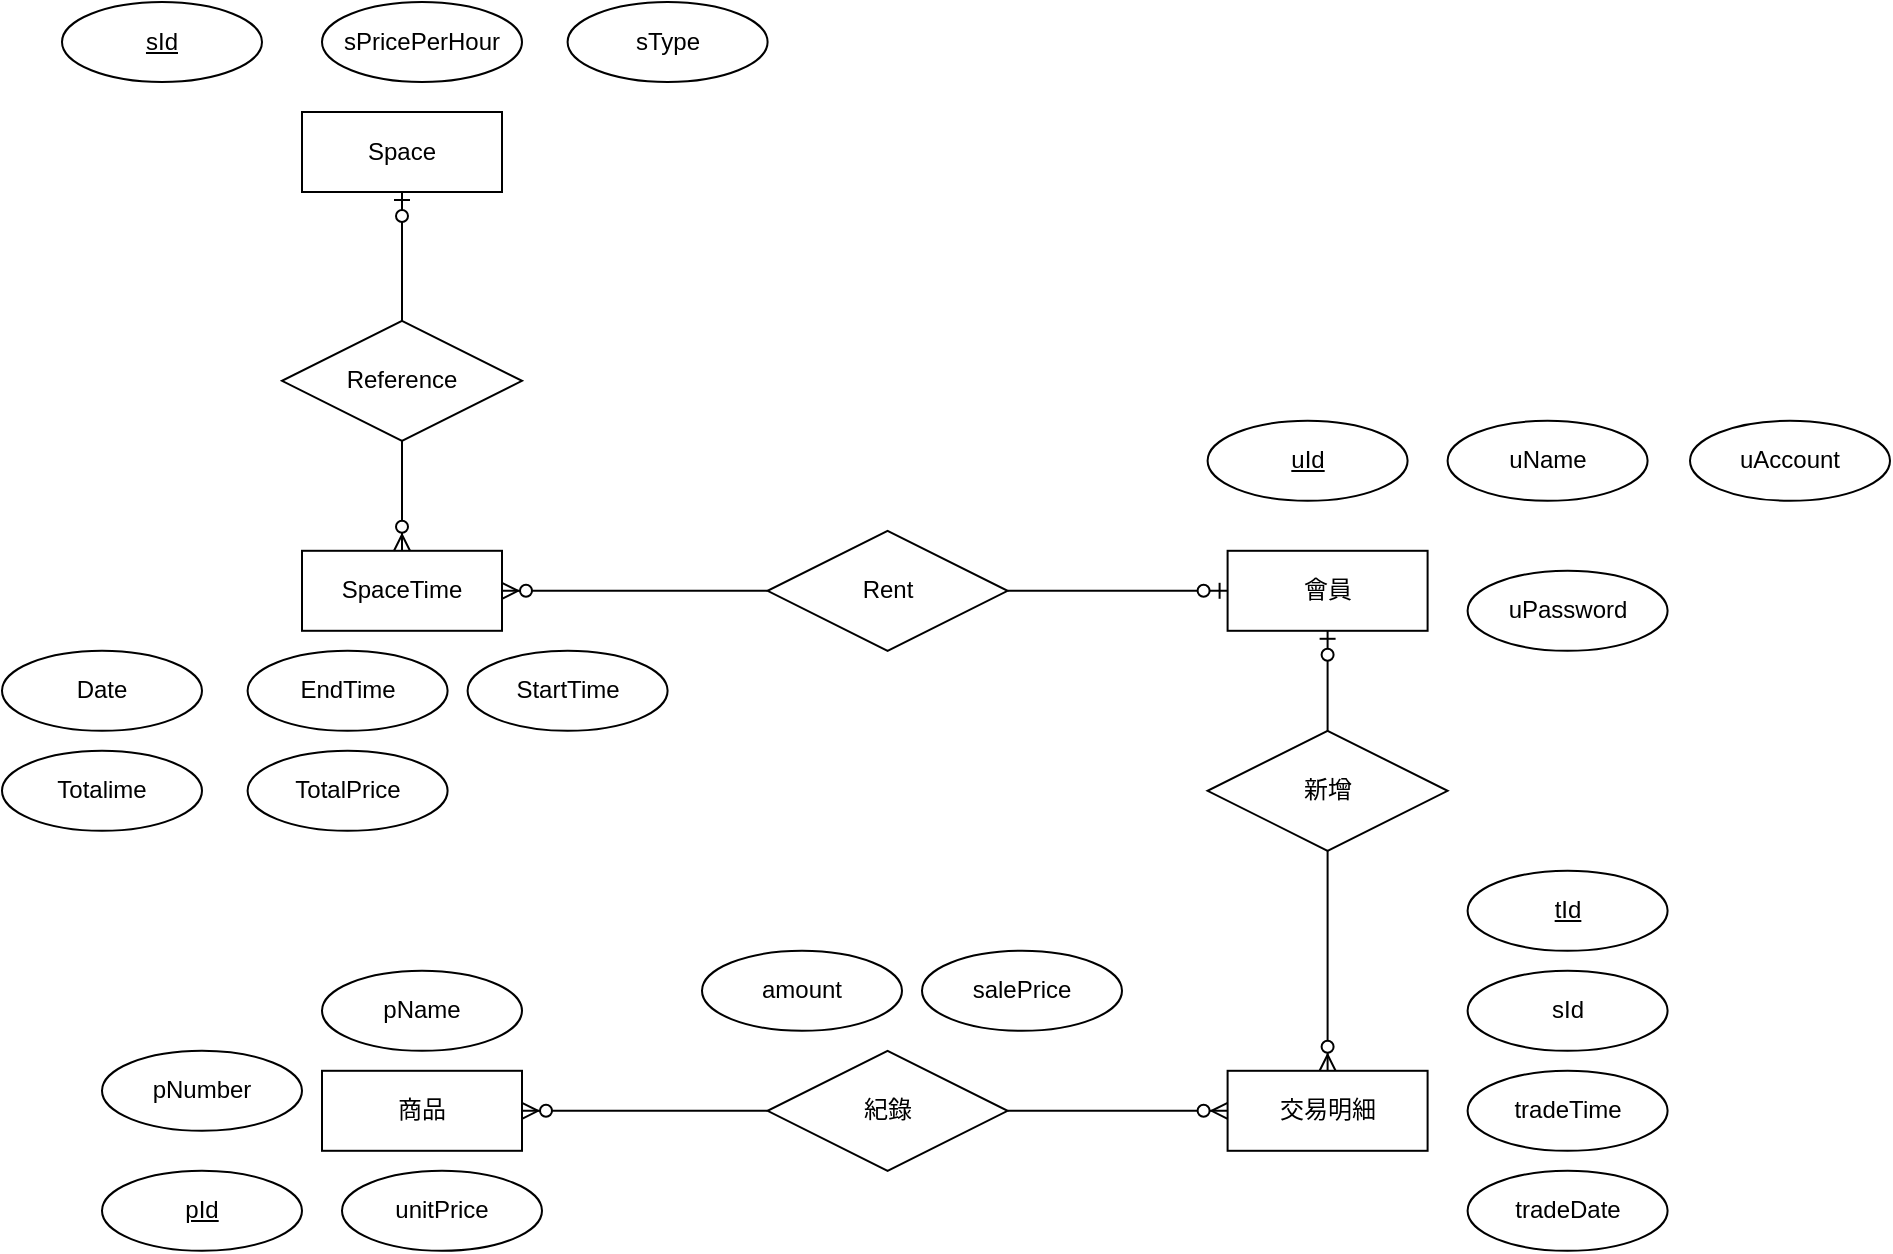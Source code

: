 <mxfile version="14.6.7" type="device" pages="2"><diagram id="7uOVOn8pxdPwHYiMgEIt" name="Page-1"><mxGraphModel dx="2048" dy="645" grid="1" gridSize="10" guides="1" tooltips="1" connect="1" arrows="1" fold="1" page="1" pageScale="1" pageWidth="827" pageHeight="1169" math="0" shadow="0"><root><mxCell id="0"/><mxCell id="1" parent="0"/><mxCell id="dEc3xyqrJsni6U6AlQ8k-4" value="商品" style="whiteSpace=wrap;html=1;align=center;" parent="1" vertex="1"><mxGeometry x="-320.0" y="684.4" width="100" height="40" as="geometry"/></mxCell><mxCell id="dEc3xyqrJsni6U6AlQ8k-5" value="會員" style="whiteSpace=wrap;html=1;align=center;" parent="1" vertex="1"><mxGeometry x="132.8" y="424.4" width="100" height="40" as="geometry"/></mxCell><mxCell id="dEc3xyqrJsni6U6AlQ8k-8" value="" style="edgeStyle=orthogonalEdgeStyle;rounded=0;orthogonalLoop=1;jettySize=auto;html=1;endArrow=ERzeroToOne;endFill=1;" parent="1" source="dEc3xyqrJsni6U6AlQ8k-19" target="dEc3xyqrJsni6U6AlQ8k-5" edge="1"><mxGeometry relative="1" as="geometry"><mxPoint x="182.8" y="514.4" as="sourcePoint"/></mxGeometry></mxCell><mxCell id="dEc3xyqrJsni6U6AlQ8k-9" value="" style="edgeStyle=orthogonalEdgeStyle;rounded=0;orthogonalLoop=1;jettySize=auto;html=1;endArrow=ERzeroToMany;endFill=1;entryX=0.5;entryY=0;entryDx=0;entryDy=0;" parent="1" source="dEc3xyqrJsni6U6AlQ8k-19" target="dEc3xyqrJsni6U6AlQ8k-18" edge="1"><mxGeometry relative="1" as="geometry"><mxPoint x="182.8" y="574.4" as="sourcePoint"/><mxPoint x="182.8" y="624.4" as="targetPoint"/></mxGeometry></mxCell><mxCell id="dEc3xyqrJsni6U6AlQ8k-12" value="" style="edgeStyle=orthogonalEdgeStyle;rounded=0;orthogonalLoop=1;jettySize=auto;html=1;endArrow=ERzeroToMany;endFill=1;entryX=0;entryY=0.5;entryDx=0;entryDy=0;" parent="1" source="dEc3xyqrJsni6U6AlQ8k-14" target="dEc3xyqrJsni6U6AlQ8k-18" edge="1"><mxGeometry relative="1" as="geometry"><mxPoint x="132.8" y="644.4" as="targetPoint"/></mxGeometry></mxCell><mxCell id="dEc3xyqrJsni6U6AlQ8k-13" value="" style="edgeStyle=orthogonalEdgeStyle;rounded=0;orthogonalLoop=1;jettySize=auto;html=1;endArrow=ERzeroToMany;endFill=1;" parent="1" source="dEc3xyqrJsni6U6AlQ8k-14" target="dEc3xyqrJsni6U6AlQ8k-4" edge="1"><mxGeometry relative="1" as="geometry"/></mxCell><mxCell id="dEc3xyqrJsni6U6AlQ8k-14" value="紀錄" style="shape=rhombus;perimeter=rhombusPerimeter;whiteSpace=wrap;html=1;align=center;" parent="1" vertex="1"><mxGeometry x="-97.2" y="674.4" width="120" height="60" as="geometry"/></mxCell><mxCell id="dEc3xyqrJsni6U6AlQ8k-15" value="pId" style="ellipse;whiteSpace=wrap;html=1;align=center;fontStyle=4;" parent="1" vertex="1"><mxGeometry x="-430.0" y="734.4" width="100" height="40" as="geometry"/></mxCell><mxCell id="dEc3xyqrJsni6U6AlQ8k-16" value="pName&lt;span style=&quot;color: rgba(0 , 0 , 0 , 0) ; font-family: monospace ; font-size: 0px&quot;&gt;%3CmxGraphModel%3E%3Croot%3E%3CmxCell%20id%3D%220%22%2F%3E%3CmxCell%20id%3D%221%22%20parent%3D%220%22%2F%3E%3CmxCell%20id%3D%222%22%20value%3D%22pId%22%20style%3D%22ellipse%3BwhiteSpace%3Dwrap%3Bhtml%3D1%3Balign%3Dcenter%3BfontStyle%3D4%3B%22%20vertex%3D%221%22%20parent%3D%221%22%3E%3CmxGeometry%20x%3D%2260%22%20y%3D%22220%22%20width%3D%22100%22%20height%3D%2240%22%20as%3D%22geometry%22%2F%3E%3C%2FmxCell%3E%3C%2Froot%3E%3C%2FmxGraphModel%3E&lt;/span&gt;" style="ellipse;whiteSpace=wrap;html=1;align=center;" parent="1" vertex="1"><mxGeometry x="-320.0" y="634.4" width="100" height="40" as="geometry"/></mxCell><mxCell id="dEc3xyqrJsni6U6AlQ8k-17" value="pNumber" style="ellipse;whiteSpace=wrap;html=1;align=center;" parent="1" vertex="1"><mxGeometry x="-430.0" y="674.4" width="100" height="40" as="geometry"/></mxCell><mxCell id="dEc3xyqrJsni6U6AlQ8k-18" value="交易明細" style="whiteSpace=wrap;html=1;align=center;" parent="1" vertex="1"><mxGeometry x="132.8" y="684.4" width="100" height="40" as="geometry"/></mxCell><mxCell id="dEc3xyqrJsni6U6AlQ8k-19" value="新增" style="shape=rhombus;perimeter=rhombusPerimeter;whiteSpace=wrap;html=1;align=center;" parent="1" vertex="1"><mxGeometry x="122.8" y="514.4" width="120" height="60" as="geometry"/></mxCell><mxCell id="dEc3xyqrJsni6U6AlQ8k-20" value="tId" style="ellipse;whiteSpace=wrap;html=1;align=center;fontStyle=4;" parent="1" vertex="1"><mxGeometry x="252.8" y="584.4" width="100" height="40" as="geometry"/></mxCell><mxCell id="dEc3xyqrJsni6U6AlQ8k-21" value="sId" style="ellipse;whiteSpace=wrap;html=1;align=center;" parent="1" vertex="1"><mxGeometry x="252.8" y="634.4" width="100" height="40" as="geometry"/></mxCell><mxCell id="dEc3xyqrJsni6U6AlQ8k-22" value="uId" style="ellipse;whiteSpace=wrap;html=1;align=center;fontStyle=4;" parent="1" vertex="1"><mxGeometry x="122.8" y="359.4" width="100" height="40" as="geometry"/></mxCell><mxCell id="dEc3xyqrJsni6U6AlQ8k-23" value="uName" style="ellipse;whiteSpace=wrap;html=1;align=center;" parent="1" vertex="1"><mxGeometry x="242.8" y="359.4" width="100" height="40" as="geometry"/></mxCell><mxCell id="dEc3xyqrJsni6U6AlQ8k-24" value="unitPrice" style="ellipse;whiteSpace=wrap;html=1;align=center;" parent="1" vertex="1"><mxGeometry x="-310.0" y="734.4" width="100" height="40" as="geometry"/></mxCell><mxCell id="dEc3xyqrJsni6U6AlQ8k-25" value="salePrice" style="ellipse;whiteSpace=wrap;html=1;align=center;" parent="1" vertex="1"><mxGeometry x="-20.0" y="624.4" width="100" height="40" as="geometry"/></mxCell><mxCell id="dEc3xyqrJsni6U6AlQ8k-26" value="amount" style="ellipse;whiteSpace=wrap;html=1;align=center;" parent="1" vertex="1"><mxGeometry x="-130.0" y="624.4" width="100" height="40" as="geometry"/></mxCell><mxCell id="dEc3xyqrJsni6U6AlQ8k-27" value="SpaceTime" style="whiteSpace=wrap;html=1;align=center;" parent="1" vertex="1"><mxGeometry x="-330.0" y="424.4" width="100" height="40" as="geometry"/></mxCell><mxCell id="dEc3xyqrJsni6U6AlQ8k-28" value="" style="edgeStyle=orthogonalEdgeStyle;rounded=0;orthogonalLoop=1;jettySize=auto;html=1;endArrow=ERzeroToOne;endFill=1;" parent="1" source="dEc3xyqrJsni6U6AlQ8k-30" target="dEc3xyqrJsni6U6AlQ8k-5" edge="1"><mxGeometry relative="1" as="geometry"/></mxCell><mxCell id="dEc3xyqrJsni6U6AlQ8k-29" value="" style="edgeStyle=orthogonalEdgeStyle;rounded=0;orthogonalLoop=1;jettySize=auto;html=1;endArrow=ERzeroToMany;endFill=1;" parent="1" source="dEc3xyqrJsni6U6AlQ8k-30" target="dEc3xyqrJsni6U6AlQ8k-27" edge="1"><mxGeometry relative="1" as="geometry"/></mxCell><mxCell id="dEc3xyqrJsni6U6AlQ8k-30" value="Rent" style="shape=rhombus;perimeter=rhombusPerimeter;whiteSpace=wrap;html=1;align=center;" parent="1" vertex="1"><mxGeometry x="-97.2" y="414.4" width="120" height="60" as="geometry"/></mxCell><mxCell id="dEc3xyqrJsni6U6AlQ8k-36" value="sId" style="ellipse;whiteSpace=wrap;html=1;align=center;fontStyle=4;" parent="1" vertex="1"><mxGeometry x="-450.0" y="150.0" width="100" height="40" as="geometry"/></mxCell><mxCell id="I3R2TyrMvCsEuLBWC6eF-8" value="EndTime" style="ellipse;whiteSpace=wrap;html=1;align=center;" parent="1" vertex="1"><mxGeometry x="-357.2" y="474.4" width="100" height="40" as="geometry"/></mxCell><mxCell id="I3R2TyrMvCsEuLBWC6eF-9" value="StartTime" style="ellipse;whiteSpace=wrap;html=1;align=center;" parent="1" vertex="1"><mxGeometry x="-247.2" y="474.4" width="100" height="40" as="geometry"/></mxCell><mxCell id="I3R2TyrMvCsEuLBWC6eF-10" value="TotalPrice" style="ellipse;whiteSpace=wrap;html=1;align=center;" parent="1" vertex="1"><mxGeometry x="-357.2" y="524.4" width="100" height="40" as="geometry"/></mxCell><mxCell id="Ksoj2WrB5v9vIey5neBO-1" value="Space" style="whiteSpace=wrap;html=1;align=center;" parent="1" vertex="1"><mxGeometry x="-330" y="205" width="100" height="40" as="geometry"/></mxCell><mxCell id="Ksoj2WrB5v9vIey5neBO-4" value="" style="edgeStyle=orthogonalEdgeStyle;rounded=0;orthogonalLoop=1;jettySize=auto;html=1;endArrow=ERzeroToMany;endFill=1;" parent="1" source="Ksoj2WrB5v9vIey5neBO-3" target="dEc3xyqrJsni6U6AlQ8k-27" edge="1"><mxGeometry relative="1" as="geometry"/></mxCell><mxCell id="Ksoj2WrB5v9vIey5neBO-5" value="" style="edgeStyle=orthogonalEdgeStyle;rounded=0;orthogonalLoop=1;jettySize=auto;html=1;endArrow=ERzeroToOne;endFill=1;" parent="1" source="Ksoj2WrB5v9vIey5neBO-3" target="Ksoj2WrB5v9vIey5neBO-1" edge="1"><mxGeometry relative="1" as="geometry"/></mxCell><mxCell id="Ksoj2WrB5v9vIey5neBO-3" value="Reference" style="shape=rhombus;perimeter=rhombusPerimeter;whiteSpace=wrap;html=1;align=center;" parent="1" vertex="1"><mxGeometry x="-340" y="309.4" width="120" height="60" as="geometry"/></mxCell><mxCell id="Ksoj2WrB5v9vIey5neBO-9" value="sPricePerHour" style="ellipse;whiteSpace=wrap;html=1;align=center;" parent="1" vertex="1"><mxGeometry x="-320.0" y="150.0" width="100" height="40" as="geometry"/></mxCell><mxCell id="Ksoj2WrB5v9vIey5neBO-10" value="sType" style="ellipse;whiteSpace=wrap;html=1;align=center;" parent="1" vertex="1"><mxGeometry x="-197.2" y="150.0" width="100" height="40" as="geometry"/></mxCell><mxCell id="Ksoj2WrB5v9vIey5neBO-11" style="edgeStyle=orthogonalEdgeStyle;rounded=0;orthogonalLoop=1;jettySize=auto;html=1;exitX=0.5;exitY=1;exitDx=0;exitDy=0;endArrow=ERoneToMany;endFill=0;" parent="1" source="Ksoj2WrB5v9vIey5neBO-10" target="Ksoj2WrB5v9vIey5neBO-10" edge="1"><mxGeometry relative="1" as="geometry"/></mxCell><mxCell id="63ikCfxkVLBz5iPcAXIH-1" value="tradeTime&lt;span style=&quot;color: rgba(0 , 0 , 0 , 0) ; font-family: monospace ; font-size: 0px&quot;&gt;%3CmxGraphModel%3E%3Croot%3E%3CmxCell%20id%3D%220%22%2F%3E%3CmxCell%20id%3D%221%22%20parent%3D%220%22%2F%3E%3CmxCell%20id%3D%222%22%20value%3D%22oNumber%22%20style%3D%22ellipse%3BwhiteSpace%3Dwrap%3Bhtml%3D1%3Balign%3Dcenter%3B%22%20vertex%3D%221%22%20parent%3D%221%22%3E%3CmxGeometry%20x%3D%22252.8%22%20y%3D%22644.4%22%20width%3D%22100%22%20height%3D%2240%22%20as%3D%22geometry%22%2F%3E%3C%2FmxCell%3E%3C%2Froot%3E%3C%2FmxGraphModel%3E&lt;/span&gt;" style="ellipse;whiteSpace=wrap;html=1;align=center;" parent="1" vertex="1"><mxGeometry x="252.8" y="684.4" width="100" height="40" as="geometry"/></mxCell><mxCell id="63ikCfxkVLBz5iPcAXIH-2" value="tradeDate" style="ellipse;whiteSpace=wrap;html=1;align=center;" parent="1" vertex="1"><mxGeometry x="252.8" y="734.4" width="100" height="40" as="geometry"/></mxCell><mxCell id="SB9uiWI9mcBx2eE5aRDN-2" value="Totalime" style="ellipse;whiteSpace=wrap;html=1;align=center;" parent="1" vertex="1"><mxGeometry x="-480.0" y="524.4" width="100" height="40" as="geometry"/></mxCell><mxCell id="SB9uiWI9mcBx2eE5aRDN-3" value="Date" style="ellipse;whiteSpace=wrap;html=1;align=center;" parent="1" vertex="1"><mxGeometry x="-480.0" y="474.4" width="100" height="40" as="geometry"/></mxCell><mxCell id="SB9uiWI9mcBx2eE5aRDN-4" style="edgeStyle=orthogonalEdgeStyle;rounded=0;orthogonalLoop=1;jettySize=auto;html=1;exitX=0.5;exitY=1;exitDx=0;exitDy=0;" parent="1" source="dEc3xyqrJsni6U6AlQ8k-16" target="dEc3xyqrJsni6U6AlQ8k-16" edge="1"><mxGeometry relative="1" as="geometry"/></mxCell><mxCell id="SB9uiWI9mcBx2eE5aRDN-5" value="uAccount" style="ellipse;whiteSpace=wrap;html=1;align=center;" parent="1" vertex="1"><mxGeometry x="364.0" y="359.4" width="100" height="40" as="geometry"/></mxCell><mxCell id="SB9uiWI9mcBx2eE5aRDN-6" value="uPassword" style="ellipse;whiteSpace=wrap;html=1;align=center;" parent="1" vertex="1"><mxGeometry x="252.8" y="434.4" width="100" height="40" as="geometry"/></mxCell></root></mxGraphModel></diagram><diagram name="Page-2" id="WUnMcUaGsn9I9XPXSkTl"><mxGraphModel dx="3137" dy="783" grid="1" gridSize="10" guides="1" tooltips="1" connect="1" arrows="1" fold="1" page="1" pageScale="1" pageWidth="827" pageHeight="1169" math="0" shadow="0"><root><mxCell id="Irt1fuMgeFl2EfF3wDxZ-0"/><mxCell id="Irt1fuMgeFl2EfF3wDxZ-1" parent="Irt1fuMgeFl2EfF3wDxZ-0"/><mxCell id="sW9dUTmGVEVV_ZXtgeGa-14" value="Product" style="shape=table;startSize=30;container=1;collapsible=1;childLayout=tableLayout;fixedRows=1;rowLines=0;fontStyle=1;align=center;resizeLast=1;" parent="Irt1fuMgeFl2EfF3wDxZ-1" vertex="1"><mxGeometry x="-110" y="670" width="180" height="160" as="geometry"/></mxCell><mxCell id="sW9dUTmGVEVV_ZXtgeGa-15" value="" style="shape=partialRectangle;collapsible=0;dropTarget=0;pointerEvents=0;fillColor=none;top=0;left=0;bottom=1;right=0;points=[[0,0.5],[1,0.5]];portConstraint=eastwest;" parent="sW9dUTmGVEVV_ZXtgeGa-14" vertex="1"><mxGeometry y="30" width="180" height="30" as="geometry"/></mxCell><mxCell id="sW9dUTmGVEVV_ZXtgeGa-16" value="PK" style="shape=partialRectangle;connectable=0;fillColor=none;top=0;left=0;bottom=0;right=0;fontStyle=1;overflow=hidden;" parent="sW9dUTmGVEVV_ZXtgeGa-15" vertex="1"><mxGeometry width="30" height="30" as="geometry"/></mxCell><mxCell id="sW9dUTmGVEVV_ZXtgeGa-17" value="pId" style="shape=partialRectangle;connectable=0;fillColor=none;top=0;left=0;bottom=0;right=0;align=left;spacingLeft=6;fontStyle=5;overflow=hidden;" parent="sW9dUTmGVEVV_ZXtgeGa-15" vertex="1"><mxGeometry x="30" width="150" height="30" as="geometry"/></mxCell><mxCell id="sW9dUTmGVEVV_ZXtgeGa-18" value="" style="shape=partialRectangle;collapsible=0;dropTarget=0;pointerEvents=0;fillColor=none;top=0;left=0;bottom=0;right=0;points=[[0,0.5],[1,0.5]];portConstraint=eastwest;" parent="sW9dUTmGVEVV_ZXtgeGa-14" vertex="1"><mxGeometry y="60" width="180" height="30" as="geometry"/></mxCell><mxCell id="sW9dUTmGVEVV_ZXtgeGa-19" value="" style="shape=partialRectangle;connectable=0;fillColor=none;top=0;left=0;bottom=0;right=0;editable=1;overflow=hidden;" parent="sW9dUTmGVEVV_ZXtgeGa-18" vertex="1"><mxGeometry width="30" height="30" as="geometry"/></mxCell><mxCell id="sW9dUTmGVEVV_ZXtgeGa-20" value="pName" style="shape=partialRectangle;connectable=0;fillColor=none;top=0;left=0;bottom=0;right=0;align=left;spacingLeft=6;overflow=hidden;" parent="sW9dUTmGVEVV_ZXtgeGa-18" vertex="1"><mxGeometry x="30" width="150" height="30" as="geometry"/></mxCell><mxCell id="sW9dUTmGVEVV_ZXtgeGa-21" value="" style="shape=partialRectangle;collapsible=0;dropTarget=0;pointerEvents=0;fillColor=none;top=0;left=0;bottom=0;right=0;points=[[0,0.5],[1,0.5]];portConstraint=eastwest;" parent="sW9dUTmGVEVV_ZXtgeGa-14" vertex="1"><mxGeometry y="90" width="180" height="30" as="geometry"/></mxCell><mxCell id="sW9dUTmGVEVV_ZXtgeGa-22" value="" style="shape=partialRectangle;connectable=0;fillColor=none;top=0;left=0;bottom=0;right=0;editable=1;overflow=hidden;" parent="sW9dUTmGVEVV_ZXtgeGa-21" vertex="1"><mxGeometry width="30" height="30" as="geometry"/></mxCell><mxCell id="sW9dUTmGVEVV_ZXtgeGa-23" value="pNumber" style="shape=partialRectangle;connectable=0;fillColor=none;top=0;left=0;bottom=0;right=0;align=left;spacingLeft=6;overflow=hidden;" parent="sW9dUTmGVEVV_ZXtgeGa-21" vertex="1"><mxGeometry x="30" width="150" height="30" as="geometry"/></mxCell><mxCell id="sW9dUTmGVEVV_ZXtgeGa-24" value="" style="shape=partialRectangle;collapsible=0;dropTarget=0;pointerEvents=0;fillColor=none;top=0;left=0;bottom=0;right=0;points=[[0,0.5],[1,0.5]];portConstraint=eastwest;" parent="sW9dUTmGVEVV_ZXtgeGa-14" vertex="1"><mxGeometry y="120" width="180" height="30" as="geometry"/></mxCell><mxCell id="sW9dUTmGVEVV_ZXtgeGa-25" value="" style="shape=partialRectangle;connectable=0;fillColor=none;top=0;left=0;bottom=0;right=0;editable=1;overflow=hidden;" parent="sW9dUTmGVEVV_ZXtgeGa-24" vertex="1"><mxGeometry width="30" height="30" as="geometry"/></mxCell><mxCell id="sW9dUTmGVEVV_ZXtgeGa-26" value="unitPrice" style="shape=partialRectangle;connectable=0;fillColor=none;top=0;left=0;bottom=0;right=0;align=left;spacingLeft=6;overflow=hidden;" parent="sW9dUTmGVEVV_ZXtgeGa-24" vertex="1"><mxGeometry x="30" width="150" height="30" as="geometry"/></mxCell><mxCell id="HRaL9Z6s8yM-2jvrN3WI-0" value="User" style="shape=table;startSize=30;container=1;collapsible=1;childLayout=tableLayout;fixedRows=1;rowLines=0;fontStyle=1;align=center;resizeLast=1;" parent="Irt1fuMgeFl2EfF3wDxZ-1" vertex="1"><mxGeometry x="-400" y="310" width="180" height="160" as="geometry"/></mxCell><mxCell id="HRaL9Z6s8yM-2jvrN3WI-1" value="" style="shape=partialRectangle;collapsible=0;dropTarget=0;pointerEvents=0;fillColor=none;top=0;left=0;bottom=1;right=0;points=[[0,0.5],[1,0.5]];portConstraint=eastwest;" parent="HRaL9Z6s8yM-2jvrN3WI-0" vertex="1"><mxGeometry y="30" width="180" height="30" as="geometry"/></mxCell><mxCell id="HRaL9Z6s8yM-2jvrN3WI-2" value="PK" style="shape=partialRectangle;connectable=0;fillColor=none;top=0;left=0;bottom=0;right=0;fontStyle=1;overflow=hidden;" parent="HRaL9Z6s8yM-2jvrN3WI-1" vertex="1"><mxGeometry width="30" height="30" as="geometry"/></mxCell><mxCell id="HRaL9Z6s8yM-2jvrN3WI-3" value="uId" style="shape=partialRectangle;connectable=0;fillColor=none;top=0;left=0;bottom=0;right=0;align=left;spacingLeft=6;fontStyle=5;overflow=hidden;" parent="HRaL9Z6s8yM-2jvrN3WI-1" vertex="1"><mxGeometry x="30" width="150" height="30" as="geometry"/></mxCell><mxCell id="HRaL9Z6s8yM-2jvrN3WI-4" value="" style="shape=partialRectangle;collapsible=0;dropTarget=0;pointerEvents=0;fillColor=none;top=0;left=0;bottom=0;right=0;points=[[0,0.5],[1,0.5]];portConstraint=eastwest;" parent="HRaL9Z6s8yM-2jvrN3WI-0" vertex="1"><mxGeometry y="60" width="180" height="30" as="geometry"/></mxCell><mxCell id="HRaL9Z6s8yM-2jvrN3WI-5" value="" style="shape=partialRectangle;connectable=0;fillColor=none;top=0;left=0;bottom=0;right=0;editable=1;overflow=hidden;" parent="HRaL9Z6s8yM-2jvrN3WI-4" vertex="1"><mxGeometry width="30" height="30" as="geometry"/></mxCell><mxCell id="HRaL9Z6s8yM-2jvrN3WI-6" value="uName" style="shape=partialRectangle;connectable=0;fillColor=none;top=0;left=0;bottom=0;right=0;align=left;spacingLeft=6;overflow=hidden;" parent="HRaL9Z6s8yM-2jvrN3WI-4" vertex="1"><mxGeometry x="30" width="150" height="30" as="geometry"/></mxCell><mxCell id="HRaL9Z6s8yM-2jvrN3WI-7" value="" style="shape=partialRectangle;collapsible=0;dropTarget=0;pointerEvents=0;fillColor=none;top=0;left=0;bottom=0;right=0;points=[[0,0.5],[1,0.5]];portConstraint=eastwest;" parent="HRaL9Z6s8yM-2jvrN3WI-0" vertex="1"><mxGeometry y="90" width="180" height="30" as="geometry"/></mxCell><mxCell id="HRaL9Z6s8yM-2jvrN3WI-8" value="" style="shape=partialRectangle;connectable=0;fillColor=none;top=0;left=0;bottom=0;right=0;editable=1;overflow=hidden;" parent="HRaL9Z6s8yM-2jvrN3WI-7" vertex="1"><mxGeometry width="30" height="30" as="geometry"/></mxCell><mxCell id="HRaL9Z6s8yM-2jvrN3WI-9" value="" style="shape=partialRectangle;connectable=0;fillColor=none;top=0;left=0;bottom=0;right=0;align=left;spacingLeft=6;overflow=hidden;" parent="HRaL9Z6s8yM-2jvrN3WI-7" vertex="1"><mxGeometry x="30" width="150" height="30" as="geometry"/></mxCell><mxCell id="HRaL9Z6s8yM-2jvrN3WI-10" value="" style="shape=partialRectangle;collapsible=0;dropTarget=0;pointerEvents=0;fillColor=none;top=0;left=0;bottom=0;right=0;points=[[0,0.5],[1,0.5]];portConstraint=eastwest;" parent="HRaL9Z6s8yM-2jvrN3WI-0" vertex="1"><mxGeometry y="120" width="180" height="30" as="geometry"/></mxCell><mxCell id="HRaL9Z6s8yM-2jvrN3WI-11" value="" style="shape=partialRectangle;connectable=0;fillColor=none;top=0;left=0;bottom=0;right=0;editable=1;overflow=hidden;" parent="HRaL9Z6s8yM-2jvrN3WI-10" vertex="1"><mxGeometry width="30" height="30" as="geometry"/></mxCell><mxCell id="HRaL9Z6s8yM-2jvrN3WI-12" value="" style="shape=partialRectangle;connectable=0;fillColor=none;top=0;left=0;bottom=0;right=0;align=left;spacingLeft=6;overflow=hidden;" parent="HRaL9Z6s8yM-2jvrN3WI-10" vertex="1"><mxGeometry x="30" width="150" height="30" as="geometry"/></mxCell><mxCell id="TzzDAFInonCKMVKo5Ica-0" value="Record" style="shape=table;startSize=30;container=1;collapsible=1;childLayout=tableLayout;fixedRows=1;rowLines=0;fontStyle=1;align=center;resizeLast=1;" parent="Irt1fuMgeFl2EfF3wDxZ-1" vertex="1"><mxGeometry x="-80" y="330" width="180" height="250" as="geometry"/></mxCell><mxCell id="kJINS_Gc1oIIGLEXQ00x-0" value="" style="shape=partialRectangle;collapsible=0;dropTarget=0;pointerEvents=0;fillColor=none;top=0;left=0;bottom=1;right=0;points=[[0,0.5],[1,0.5]];portConstraint=eastwest;" parent="TzzDAFInonCKMVKo5Ica-0" vertex="1"><mxGeometry y="30" width="180" height="30" as="geometry"/></mxCell><mxCell id="kJINS_Gc1oIIGLEXQ00x-1" value="PK" style="shape=partialRectangle;connectable=0;fillColor=none;top=0;left=0;bottom=0;right=0;fontStyle=1;overflow=hidden;" parent="kJINS_Gc1oIIGLEXQ00x-0" vertex="1"><mxGeometry width="30" height="30" as="geometry"/></mxCell><mxCell id="kJINS_Gc1oIIGLEXQ00x-2" value="tId" style="shape=partialRectangle;connectable=0;fillColor=none;top=0;left=0;bottom=0;right=0;align=left;spacingLeft=6;fontStyle=5;overflow=hidden;" parent="kJINS_Gc1oIIGLEXQ00x-0" vertex="1"><mxGeometry x="30" width="150" height="30" as="geometry"/></mxCell><mxCell id="Gaf7iPl2dzxdkrJzHgWv-41" value="" style="shape=partialRectangle;collapsible=0;dropTarget=0;pointerEvents=0;fillColor=none;top=0;left=0;bottom=1;right=0;points=[[0,0.5],[1,0.5]];portConstraint=eastwest;" parent="TzzDAFInonCKMVKo5Ica-0" vertex="1"><mxGeometry y="60" width="180" height="30" as="geometry"/></mxCell><mxCell id="Gaf7iPl2dzxdkrJzHgWv-42" value="PK" style="shape=partialRectangle;connectable=0;fillColor=none;top=0;left=0;bottom=0;right=0;fontStyle=1;overflow=hidden;" parent="Gaf7iPl2dzxdkrJzHgWv-41" vertex="1"><mxGeometry width="30" height="30" as="geometry"/></mxCell><mxCell id="Gaf7iPl2dzxdkrJzHgWv-43" value="pId" style="shape=partialRectangle;connectable=0;fillColor=none;top=0;left=0;bottom=0;right=0;align=left;spacingLeft=6;fontStyle=5;overflow=hidden;" parent="Gaf7iPl2dzxdkrJzHgWv-41" vertex="1"><mxGeometry x="30" width="150" height="30" as="geometry"/></mxCell><mxCell id="TzzDAFInonCKMVKo5Ica-4" value="" style="shape=partialRectangle;collapsible=0;dropTarget=0;pointerEvents=0;fillColor=none;top=0;left=0;bottom=0;right=0;points=[[0,0.5],[1,0.5]];portConstraint=eastwest;" parent="TzzDAFInonCKMVKo5Ica-0" vertex="1"><mxGeometry y="90" width="180" height="30" as="geometry"/></mxCell><mxCell id="TzzDAFInonCKMVKo5Ica-5" value="" style="shape=partialRectangle;connectable=0;fillColor=none;top=0;left=0;bottom=0;right=0;editable=1;overflow=hidden;" parent="TzzDAFInonCKMVKo5Ica-4" vertex="1"><mxGeometry width="30" height="30" as="geometry"/></mxCell><mxCell id="TzzDAFInonCKMVKo5Ica-6" value="amount" style="shape=partialRectangle;connectable=0;fillColor=none;top=0;left=0;bottom=0;right=0;align=left;spacingLeft=6;overflow=hidden;" parent="TzzDAFInonCKMVKo5Ica-4" vertex="1"><mxGeometry x="30" width="150" height="30" as="geometry"/></mxCell><mxCell id="PmChSc-_DsaNXFazv6Ym-0" value="" style="shape=partialRectangle;collapsible=0;dropTarget=0;pointerEvents=0;fillColor=none;top=0;left=0;bottom=0;right=0;points=[[0,0.5],[1,0.5]];portConstraint=eastwest;" parent="TzzDAFInonCKMVKo5Ica-0" vertex="1"><mxGeometry y="120" width="180" height="30" as="geometry"/></mxCell><mxCell id="PmChSc-_DsaNXFazv6Ym-1" value="" style="shape=partialRectangle;connectable=0;fillColor=none;top=0;left=0;bottom=0;right=0;editable=1;overflow=hidden;" parent="PmChSc-_DsaNXFazv6Ym-0" vertex="1"><mxGeometry width="30" height="30" as="geometry"/></mxCell><mxCell id="PmChSc-_DsaNXFazv6Ym-2" value="salePrice" style="shape=partialRectangle;connectable=0;fillColor=none;top=0;left=0;bottom=0;right=0;align=left;spacingLeft=6;overflow=hidden;" parent="PmChSc-_DsaNXFazv6Ym-0" vertex="1"><mxGeometry x="30" width="150" height="30" as="geometry"/></mxCell><mxCell id="3J4iua58hS5E0ojxm-7U-0" value="" style="shape=partialRectangle;collapsible=0;dropTarget=0;pointerEvents=0;fillColor=none;top=0;left=0;bottom=0;right=0;points=[[0,0.5],[1,0.5]];portConstraint=eastwest;" parent="TzzDAFInonCKMVKo5Ica-0" vertex="1"><mxGeometry y="150" width="180" height="30" as="geometry"/></mxCell><mxCell id="3J4iua58hS5E0ojxm-7U-1" value="" style="shape=partialRectangle;connectable=0;fillColor=none;top=0;left=0;bottom=0;right=0;editable=1;overflow=hidden;" parent="3J4iua58hS5E0ojxm-7U-0" vertex="1"><mxGeometry width="30" height="30" as="geometry"/></mxCell><mxCell id="3J4iua58hS5E0ojxm-7U-2" value="" style="shape=partialRectangle;connectable=0;fillColor=none;top=0;left=0;bottom=0;right=0;align=left;spacingLeft=6;overflow=hidden;" parent="3J4iua58hS5E0ojxm-7U-0" vertex="1"><mxGeometry x="30" width="150" height="30" as="geometry"/></mxCell><mxCell id="TzzDAFInonCKMVKo5Ica-7" value="" style="shape=partialRectangle;collapsible=0;dropTarget=0;pointerEvents=0;fillColor=none;top=0;left=0;bottom=0;right=0;points=[[0,0.5],[1,0.5]];portConstraint=eastwest;" parent="TzzDAFInonCKMVKo5Ica-0" vertex="1"><mxGeometry y="180" width="180" height="30" as="geometry"/></mxCell><mxCell id="TzzDAFInonCKMVKo5Ica-8" value="" style="shape=partialRectangle;connectable=0;fillColor=none;top=0;left=0;bottom=0;right=0;editable=1;overflow=hidden;" parent="TzzDAFInonCKMVKo5Ica-7" vertex="1"><mxGeometry width="30" height="30" as="geometry"/></mxCell><mxCell id="TzzDAFInonCKMVKo5Ica-9" value="" style="shape=partialRectangle;connectable=0;fillColor=none;top=0;left=0;bottom=0;right=0;align=left;spacingLeft=6;overflow=hidden;" parent="TzzDAFInonCKMVKo5Ica-7" vertex="1"><mxGeometry x="30" width="150" height="30" as="geometry"/></mxCell><mxCell id="TzzDAFInonCKMVKo5Ica-10" value="" style="shape=partialRectangle;collapsible=0;dropTarget=0;pointerEvents=0;fillColor=none;top=0;left=0;bottom=0;right=0;points=[[0,0.5],[1,0.5]];portConstraint=eastwest;" parent="TzzDAFInonCKMVKo5Ica-0" vertex="1"><mxGeometry y="210" width="180" height="30" as="geometry"/></mxCell><mxCell id="TzzDAFInonCKMVKo5Ica-11" value="" style="shape=partialRectangle;connectable=0;fillColor=none;top=0;left=0;bottom=0;right=0;editable=1;overflow=hidden;" parent="TzzDAFInonCKMVKo5Ica-10" vertex="1"><mxGeometry width="30" height="30" as="geometry"/></mxCell><mxCell id="TzzDAFInonCKMVKo5Ica-12" value="" style="shape=partialRectangle;connectable=0;fillColor=none;top=0;left=0;bottom=0;right=0;align=left;spacingLeft=6;overflow=hidden;" parent="TzzDAFInonCKMVKo5Ica-10" vertex="1"><mxGeometry x="30" width="150" height="30" as="geometry"/></mxCell><mxCell id="vUQFU3wp7XYhKlgF85Ie-0" value="Trade" style="shape=table;startSize=30;container=1;collapsible=1;childLayout=tableLayout;fixedRows=1;rowLines=0;fontStyle=1;align=center;resizeLast=1;" parent="Irt1fuMgeFl2EfF3wDxZ-1" vertex="1"><mxGeometry x="-390" y="540" width="180" height="190" as="geometry"/></mxCell><mxCell id="vUQFU3wp7XYhKlgF85Ie-1" value="" style="shape=partialRectangle;collapsible=0;dropTarget=0;pointerEvents=0;fillColor=none;top=0;left=0;bottom=1;right=0;points=[[0,0.5],[1,0.5]];portConstraint=eastwest;" parent="vUQFU3wp7XYhKlgF85Ie-0" vertex="1"><mxGeometry y="30" width="180" height="30" as="geometry"/></mxCell><mxCell id="vUQFU3wp7XYhKlgF85Ie-2" value="PK" style="shape=partialRectangle;connectable=0;fillColor=none;top=0;left=0;bottom=0;right=0;fontStyle=1;overflow=hidden;" parent="vUQFU3wp7XYhKlgF85Ie-1" vertex="1"><mxGeometry width="30" height="30" as="geometry"/></mxCell><mxCell id="vUQFU3wp7XYhKlgF85Ie-3" value="tId" style="shape=partialRectangle;connectable=0;fillColor=none;top=0;left=0;bottom=0;right=0;align=left;spacingLeft=6;fontStyle=5;overflow=hidden;" parent="vUQFU3wp7XYhKlgF85Ie-1" vertex="1"><mxGeometry x="30" width="150" height="30" as="geometry"/></mxCell><mxCell id="vUQFU3wp7XYhKlgF85Ie-4" value="" style="shape=partialRectangle;collapsible=0;dropTarget=0;pointerEvents=0;fillColor=none;top=0;left=0;bottom=0;right=0;points=[[0,0.5],[1,0.5]];portConstraint=eastwest;" parent="vUQFU3wp7XYhKlgF85Ie-0" vertex="1"><mxGeometry y="60" width="180" height="30" as="geometry"/></mxCell><mxCell id="vUQFU3wp7XYhKlgF85Ie-5" value="" style="shape=partialRectangle;connectable=0;fillColor=none;top=0;left=0;bottom=0;right=0;editable=1;overflow=hidden;" parent="vUQFU3wp7XYhKlgF85Ie-4" vertex="1"><mxGeometry width="30" height="30" as="geometry"/></mxCell><mxCell id="vUQFU3wp7XYhKlgF85Ie-6" value="uId" style="shape=partialRectangle;connectable=0;fillColor=none;top=0;left=0;bottom=0;right=0;align=left;spacingLeft=6;overflow=hidden;" parent="vUQFU3wp7XYhKlgF85Ie-4" vertex="1"><mxGeometry x="30" width="150" height="30" as="geometry"/></mxCell><mxCell id="vUQFU3wp7XYhKlgF85Ie-7" value="" style="shape=partialRectangle;collapsible=0;dropTarget=0;pointerEvents=0;fillColor=none;top=0;left=0;bottom=0;right=0;points=[[0,0.5],[1,0.5]];portConstraint=eastwest;" parent="vUQFU3wp7XYhKlgF85Ie-0" vertex="1"><mxGeometry y="90" width="180" height="30" as="geometry"/></mxCell><mxCell id="vUQFU3wp7XYhKlgF85Ie-8" value="" style="shape=partialRectangle;connectable=0;fillColor=none;top=0;left=0;bottom=0;right=0;editable=1;overflow=hidden;" parent="vUQFU3wp7XYhKlgF85Ie-7" vertex="1"><mxGeometry width="30" height="30" as="geometry"/></mxCell><mxCell id="vUQFU3wp7XYhKlgF85Ie-9" value="sId" style="shape=partialRectangle;connectable=0;fillColor=none;top=0;left=0;bottom=0;right=0;align=left;spacingLeft=6;overflow=hidden;" parent="vUQFU3wp7XYhKlgF85Ie-7" vertex="1"><mxGeometry x="30" width="150" height="30" as="geometry"/></mxCell><mxCell id="vUQFU3wp7XYhKlgF85Ie-10" value="" style="shape=partialRectangle;collapsible=0;dropTarget=0;pointerEvents=0;fillColor=none;top=0;left=0;bottom=0;right=0;points=[[0,0.5],[1,0.5]];portConstraint=eastwest;" parent="vUQFU3wp7XYhKlgF85Ie-0" vertex="1"><mxGeometry y="120" width="180" height="30" as="geometry"/></mxCell><mxCell id="vUQFU3wp7XYhKlgF85Ie-11" value="" style="shape=partialRectangle;connectable=0;fillColor=none;top=0;left=0;bottom=0;right=0;editable=1;overflow=hidden;" parent="vUQFU3wp7XYhKlgF85Ie-10" vertex="1"><mxGeometry width="30" height="30" as="geometry"/></mxCell><mxCell id="vUQFU3wp7XYhKlgF85Ie-12" value="tradeDate" style="shape=partialRectangle;connectable=0;fillColor=none;top=0;left=0;bottom=0;right=0;align=left;spacingLeft=6;overflow=hidden;" parent="vUQFU3wp7XYhKlgF85Ie-10" vertex="1"><mxGeometry x="30" width="150" height="30" as="geometry"/></mxCell><mxCell id="Nrn9TGkVkbRmnCidbCRm-14" value="" style="shape=partialRectangle;collapsible=0;dropTarget=0;pointerEvents=0;fillColor=none;top=0;left=0;bottom=0;right=0;points=[[0,0.5],[1,0.5]];portConstraint=eastwest;" parent="vUQFU3wp7XYhKlgF85Ie-0" vertex="1"><mxGeometry y="150" width="180" height="30" as="geometry"/></mxCell><mxCell id="Nrn9TGkVkbRmnCidbCRm-15" value="" style="shape=partialRectangle;connectable=0;fillColor=none;top=0;left=0;bottom=0;right=0;editable=1;overflow=hidden;" parent="Nrn9TGkVkbRmnCidbCRm-14" vertex="1"><mxGeometry width="30" height="30" as="geometry"/></mxCell><mxCell id="Nrn9TGkVkbRmnCidbCRm-16" value="tradeTime" style="shape=partialRectangle;connectable=0;fillColor=none;top=0;left=0;bottom=0;right=0;align=left;spacingLeft=6;overflow=hidden;" parent="Nrn9TGkVkbRmnCidbCRm-14" vertex="1"><mxGeometry x="30" width="150" height="30" as="geometry"/></mxCell><mxCell id="88ubQs2Bn27U12FS_yX_-1" style="edgeStyle=orthogonalEdgeStyle;rounded=0;orthogonalLoop=1;jettySize=auto;html=1;exitX=0;exitY=0.5;exitDx=0;exitDy=0;entryX=0;entryY=0.5;entryDx=0;entryDy=0;endArrow=block;endFill=1;" parent="Irt1fuMgeFl2EfF3wDxZ-1" source="Gaf7iPl2dzxdkrJzHgWv-41" target="sW9dUTmGVEVV_ZXtgeGa-15" edge="1"><mxGeometry relative="1" as="geometry"><Array as="points"><mxPoint x="-130" y="405"/><mxPoint x="-130" y="715"/></Array></mxGeometry></mxCell><mxCell id="_tMBdQGnR8D5DtyUGHt5-17" style="edgeStyle=orthogonalEdgeStyle;rounded=0;orthogonalLoop=1;jettySize=auto;html=1;exitX=0;exitY=0.5;exitDx=0;exitDy=0;endArrow=block;endFill=1;" parent="Irt1fuMgeFl2EfF3wDxZ-1" source="kJINS_Gc1oIIGLEXQ00x-0" target="vUQFU3wp7XYhKlgF85Ie-1" edge="1"><mxGeometry relative="1" as="geometry"/></mxCell><mxCell id="WgEKp1t4wth17K6AwmaC-0" value="SpaceTime" style="shape=table;startSize=30;container=1;collapsible=1;childLayout=tableLayout;fixedRows=1;rowLines=0;fontStyle=1;align=center;resizeLast=1;" parent="Irt1fuMgeFl2EfF3wDxZ-1" vertex="1"><mxGeometry x="-860" y="480" width="180" height="250" as="geometry"/></mxCell><mxCell id="WgEKp1t4wth17K6AwmaC-1" value="" style="shape=partialRectangle;collapsible=0;dropTarget=0;pointerEvents=0;fillColor=none;top=0;left=0;bottom=1;right=0;points=[[0,0.5],[1,0.5]];portConstraint=eastwest;" parent="WgEKp1t4wth17K6AwmaC-0" vertex="1"><mxGeometry y="30" width="180" height="30" as="geometry"/></mxCell><mxCell id="WgEKp1t4wth17K6AwmaC-2" value="PK" style="shape=partialRectangle;connectable=0;fillColor=none;top=0;left=0;bottom=0;right=0;fontStyle=1;overflow=hidden;" parent="WgEKp1t4wth17K6AwmaC-1" vertex="1"><mxGeometry width="30" height="30" as="geometry"/></mxCell><mxCell id="WgEKp1t4wth17K6AwmaC-3" value="sId" style="shape=partialRectangle;connectable=0;fillColor=none;top=0;left=0;bottom=0;right=0;align=left;spacingLeft=6;fontStyle=5;overflow=hidden;" parent="WgEKp1t4wth17K6AwmaC-1" vertex="1"><mxGeometry x="30" width="150" height="30" as="geometry"/></mxCell><mxCell id="jL9nYlUNoMfL2__RhSUE-3" value="" style="shape=partialRectangle;collapsible=0;dropTarget=0;pointerEvents=0;fillColor=none;top=0;left=0;bottom=1;right=0;points=[[0,0.5],[1,0.5]];portConstraint=eastwest;" parent="WgEKp1t4wth17K6AwmaC-0" vertex="1"><mxGeometry y="60" width="180" height="30" as="geometry"/></mxCell><mxCell id="jL9nYlUNoMfL2__RhSUE-4" value="PK" style="shape=partialRectangle;connectable=0;fillColor=none;top=0;left=0;bottom=0;right=0;fontStyle=1;overflow=hidden;" parent="jL9nYlUNoMfL2__RhSUE-3" vertex="1"><mxGeometry width="30" height="30" as="geometry"/></mxCell><mxCell id="jL9nYlUNoMfL2__RhSUE-5" value="uId" style="shape=partialRectangle;connectable=0;fillColor=none;top=0;left=0;bottom=0;right=0;align=left;spacingLeft=6;fontStyle=5;overflow=hidden;" parent="jL9nYlUNoMfL2__RhSUE-3" vertex="1"><mxGeometry x="30" width="150" height="30" as="geometry"/></mxCell><mxCell id="WgEKp1t4wth17K6AwmaC-4" value="" style="shape=partialRectangle;collapsible=0;dropTarget=0;pointerEvents=0;fillColor=none;top=0;left=0;bottom=0;right=0;points=[[0,0.5],[1,0.5]];portConstraint=eastwest;" parent="WgEKp1t4wth17K6AwmaC-0" vertex="1"><mxGeometry y="90" width="180" height="30" as="geometry"/></mxCell><mxCell id="WgEKp1t4wth17K6AwmaC-5" value="" style="shape=partialRectangle;connectable=0;fillColor=none;top=0;left=0;bottom=0;right=0;editable=1;overflow=hidden;" parent="WgEKp1t4wth17K6AwmaC-4" vertex="1"><mxGeometry width="30" height="30" as="geometry"/></mxCell><mxCell id="WgEKp1t4wth17K6AwmaC-6" value="TotalPrice" style="shape=partialRectangle;connectable=0;fillColor=none;top=0;left=0;bottom=0;right=0;align=left;spacingLeft=6;overflow=hidden;" parent="WgEKp1t4wth17K6AwmaC-4" vertex="1"><mxGeometry x="30" width="150" height="30" as="geometry"/></mxCell><mxCell id="WgEKp1t4wth17K6AwmaC-7" value="" style="shape=partialRectangle;collapsible=0;dropTarget=0;pointerEvents=0;fillColor=none;top=0;left=0;bottom=0;right=0;points=[[0,0.5],[1,0.5]];portConstraint=eastwest;" parent="WgEKp1t4wth17K6AwmaC-0" vertex="1"><mxGeometry y="120" width="180" height="30" as="geometry"/></mxCell><mxCell id="WgEKp1t4wth17K6AwmaC-8" value="" style="shape=partialRectangle;connectable=0;fillColor=none;top=0;left=0;bottom=0;right=0;editable=1;overflow=hidden;" parent="WgEKp1t4wth17K6AwmaC-7" vertex="1"><mxGeometry width="30" height="30" as="geometry"/></mxCell><mxCell id="WgEKp1t4wth17K6AwmaC-9" value="StartTime" style="shape=partialRectangle;connectable=0;fillColor=none;top=0;left=0;bottom=0;right=0;align=left;spacingLeft=6;overflow=hidden;" parent="WgEKp1t4wth17K6AwmaC-7" vertex="1"><mxGeometry x="30" width="150" height="30" as="geometry"/></mxCell><mxCell id="WgEKp1t4wth17K6AwmaC-10" value="" style="shape=partialRectangle;collapsible=0;dropTarget=0;pointerEvents=0;fillColor=none;top=0;left=0;bottom=0;right=0;points=[[0,0.5],[1,0.5]];portConstraint=eastwest;" parent="WgEKp1t4wth17K6AwmaC-0" vertex="1"><mxGeometry y="150" width="180" height="30" as="geometry"/></mxCell><mxCell id="WgEKp1t4wth17K6AwmaC-11" value="" style="shape=partialRectangle;connectable=0;fillColor=none;top=0;left=0;bottom=0;right=0;editable=1;overflow=hidden;" parent="WgEKp1t4wth17K6AwmaC-10" vertex="1"><mxGeometry width="30" height="30" as="geometry"/></mxCell><mxCell id="WgEKp1t4wth17K6AwmaC-12" value="EndTime" style="shape=partialRectangle;connectable=0;fillColor=none;top=0;left=0;bottom=0;right=0;align=left;spacingLeft=6;overflow=hidden;" parent="WgEKp1t4wth17K6AwmaC-10" vertex="1"><mxGeometry x="30" width="150" height="30" as="geometry"/></mxCell><mxCell id="sjUx_N3oCpMnqeM85jWF-0" value="" style="shape=partialRectangle;collapsible=0;dropTarget=0;pointerEvents=0;fillColor=none;top=0;left=0;bottom=0;right=0;points=[[0,0.5],[1,0.5]];portConstraint=eastwest;" vertex="1" parent="WgEKp1t4wth17K6AwmaC-0"><mxGeometry y="180" width="180" height="30" as="geometry"/></mxCell><mxCell id="sjUx_N3oCpMnqeM85jWF-1" value="" style="shape=partialRectangle;connectable=0;fillColor=none;top=0;left=0;bottom=0;right=0;editable=1;overflow=hidden;" vertex="1" parent="sjUx_N3oCpMnqeM85jWF-0"><mxGeometry width="30" height="30" as="geometry"/></mxCell><mxCell id="sjUx_N3oCpMnqeM85jWF-2" value="Date" style="shape=partialRectangle;connectable=0;fillColor=none;top=0;left=0;bottom=0;right=0;align=left;spacingLeft=6;overflow=hidden;" vertex="1" parent="sjUx_N3oCpMnqeM85jWF-0"><mxGeometry x="30" width="150" height="30" as="geometry"/></mxCell><mxCell id="sjUx_N3oCpMnqeM85jWF-3" value="" style="shape=partialRectangle;collapsible=0;dropTarget=0;pointerEvents=0;fillColor=none;top=0;left=0;bottom=0;right=0;points=[[0,0.5],[1,0.5]];portConstraint=eastwest;" vertex="1" parent="WgEKp1t4wth17K6AwmaC-0"><mxGeometry y="210" width="180" height="30" as="geometry"/></mxCell><mxCell id="sjUx_N3oCpMnqeM85jWF-4" value="" style="shape=partialRectangle;connectable=0;fillColor=none;top=0;left=0;bottom=0;right=0;editable=1;overflow=hidden;" vertex="1" parent="sjUx_N3oCpMnqeM85jWF-3"><mxGeometry width="30" height="30" as="geometry"/></mxCell><mxCell id="sjUx_N3oCpMnqeM85jWF-5" value="TotalTime" style="shape=partialRectangle;connectable=0;fillColor=none;top=0;left=0;bottom=0;right=0;align=left;spacingLeft=6;overflow=hidden;" vertex="1" parent="sjUx_N3oCpMnqeM85jWF-3"><mxGeometry x="30" width="150" height="30" as="geometry"/></mxCell><mxCell id="yNFBEX5UREqLYQllXh8G-0" value="Space" style="shape=table;startSize=30;container=1;collapsible=1;childLayout=tableLayout;fixedRows=1;rowLines=0;fontStyle=1;align=center;resizeLast=1;" parent="Irt1fuMgeFl2EfF3wDxZ-1" vertex="1"><mxGeometry x="-630" y="480" width="180" height="220" as="geometry"/></mxCell><mxCell id="yNFBEX5UREqLYQllXh8G-1" value="" style="shape=partialRectangle;collapsible=0;dropTarget=0;pointerEvents=0;fillColor=none;top=0;left=0;bottom=1;right=0;points=[[0,0.5],[1,0.5]];portConstraint=eastwest;" parent="yNFBEX5UREqLYQllXh8G-0" vertex="1"><mxGeometry y="30" width="180" height="30" as="geometry"/></mxCell><mxCell id="yNFBEX5UREqLYQllXh8G-2" value="PK" style="shape=partialRectangle;connectable=0;fillColor=none;top=0;left=0;bottom=0;right=0;fontStyle=1;overflow=hidden;" parent="yNFBEX5UREqLYQllXh8G-1" vertex="1"><mxGeometry width="30" height="30" as="geometry"/></mxCell><mxCell id="yNFBEX5UREqLYQllXh8G-3" value="sId" style="shape=partialRectangle;connectable=0;fillColor=none;top=0;left=0;bottom=0;right=0;align=left;spacingLeft=6;fontStyle=5;overflow=hidden;" parent="yNFBEX5UREqLYQllXh8G-1" vertex="1"><mxGeometry x="30" width="150" height="30" as="geometry"/></mxCell><mxCell id="yNFBEX5UREqLYQllXh8G-7" value="" style="shape=partialRectangle;collapsible=0;dropTarget=0;pointerEvents=0;fillColor=none;top=0;left=0;bottom=0;right=0;points=[[0,0.5],[1,0.5]];portConstraint=eastwest;" parent="yNFBEX5UREqLYQllXh8G-0" vertex="1"><mxGeometry y="60" width="180" height="30" as="geometry"/></mxCell><mxCell id="yNFBEX5UREqLYQllXh8G-8" value="" style="shape=partialRectangle;connectable=0;fillColor=none;top=0;left=0;bottom=0;right=0;editable=1;overflow=hidden;" parent="yNFBEX5UREqLYQllXh8G-7" vertex="1"><mxGeometry width="30" height="30" as="geometry"/></mxCell><mxCell id="yNFBEX5UREqLYQllXh8G-9" value="sType" style="shape=partialRectangle;connectable=0;fillColor=none;top=0;left=0;bottom=0;right=0;align=left;spacingLeft=6;overflow=hidden;" parent="yNFBEX5UREqLYQllXh8G-7" vertex="1"><mxGeometry x="30" width="150" height="30" as="geometry"/></mxCell><mxCell id="yNFBEX5UREqLYQllXh8G-10" value="" style="shape=partialRectangle;collapsible=0;dropTarget=0;pointerEvents=0;fillColor=none;top=0;left=0;bottom=0;right=0;points=[[0,0.5],[1,0.5]];portConstraint=eastwest;" parent="yNFBEX5UREqLYQllXh8G-0" vertex="1"><mxGeometry y="90" width="180" height="30" as="geometry"/></mxCell><mxCell id="yNFBEX5UREqLYQllXh8G-11" value="" style="shape=partialRectangle;connectable=0;fillColor=none;top=0;left=0;bottom=0;right=0;editable=1;overflow=hidden;" parent="yNFBEX5UREqLYQllXh8G-10" vertex="1"><mxGeometry width="30" height="30" as="geometry"/></mxCell><mxCell id="yNFBEX5UREqLYQllXh8G-12" value="sPricePerHour" style="shape=partialRectangle;connectable=0;fillColor=none;top=0;left=0;bottom=0;right=0;align=left;spacingLeft=6;overflow=hidden;" parent="yNFBEX5UREqLYQllXh8G-10" vertex="1"><mxGeometry x="30" width="150" height="30" as="geometry"/></mxCell><mxCell id="yNFBEX5UREqLYQllXh8G-13" value="" style="shape=partialRectangle;collapsible=0;dropTarget=0;pointerEvents=0;fillColor=none;top=0;left=0;bottom=0;right=0;points=[[0,0.5],[1,0.5]];portConstraint=eastwest;" parent="yNFBEX5UREqLYQllXh8G-0" vertex="1"><mxGeometry y="120" width="180" height="30" as="geometry"/></mxCell><mxCell id="yNFBEX5UREqLYQllXh8G-14" value="" style="shape=partialRectangle;connectable=0;fillColor=none;top=0;left=0;bottom=0;right=0;editable=1;overflow=hidden;" parent="yNFBEX5UREqLYQllXh8G-13" vertex="1"><mxGeometry width="30" height="30" as="geometry"/></mxCell><mxCell id="yNFBEX5UREqLYQllXh8G-15" value="" style="shape=partialRectangle;connectable=0;fillColor=none;top=0;left=0;bottom=0;right=0;align=left;spacingLeft=6;overflow=hidden;" parent="yNFBEX5UREqLYQllXh8G-13" vertex="1"><mxGeometry x="30" width="150" height="30" as="geometry"/></mxCell><mxCell id="yNFBEX5UREqLYQllXh8G-16" value="" style="shape=partialRectangle;collapsible=0;dropTarget=0;pointerEvents=0;fillColor=none;top=0;left=0;bottom=0;right=0;points=[[0,0.5],[1,0.5]];portConstraint=eastwest;" parent="yNFBEX5UREqLYQllXh8G-0" vertex="1"><mxGeometry y="150" width="180" height="30" as="geometry"/></mxCell><mxCell id="yNFBEX5UREqLYQllXh8G-17" value="" style="shape=partialRectangle;connectable=0;fillColor=none;top=0;left=0;bottom=0;right=0;editable=1;overflow=hidden;" parent="yNFBEX5UREqLYQllXh8G-16" vertex="1"><mxGeometry width="30" height="30" as="geometry"/></mxCell><mxCell id="yNFBEX5UREqLYQllXh8G-18" value="" style="shape=partialRectangle;connectable=0;fillColor=none;top=0;left=0;bottom=0;right=0;align=left;spacingLeft=6;overflow=hidden;" parent="yNFBEX5UREqLYQllXh8G-16" vertex="1"><mxGeometry x="30" width="150" height="30" as="geometry"/></mxCell><mxCell id="yNFBEX5UREqLYQllXh8G-19" value="" style="shape=partialRectangle;collapsible=0;dropTarget=0;pointerEvents=0;fillColor=none;top=0;left=0;bottom=0;right=0;points=[[0,0.5],[1,0.5]];portConstraint=eastwest;" parent="yNFBEX5UREqLYQllXh8G-0" vertex="1"><mxGeometry y="180" width="180" height="30" as="geometry"/></mxCell><mxCell id="yNFBEX5UREqLYQllXh8G-20" value="" style="shape=partialRectangle;connectable=0;fillColor=none;top=0;left=0;bottom=0;right=0;editable=1;overflow=hidden;" parent="yNFBEX5UREqLYQllXh8G-19" vertex="1"><mxGeometry width="30" height="30" as="geometry"/></mxCell><mxCell id="yNFBEX5UREqLYQllXh8G-21" value="" style="shape=partialRectangle;connectable=0;fillColor=none;top=0;left=0;bottom=0;right=0;align=left;spacingLeft=6;overflow=hidden;" parent="yNFBEX5UREqLYQllXh8G-19" vertex="1"><mxGeometry x="30" width="150" height="30" as="geometry"/></mxCell><mxCell id="gjP5XPaWykhDQ70M-siL-0" style="edgeStyle=orthogonalEdgeStyle;rounded=0;orthogonalLoop=1;jettySize=auto;html=1;exitX=1;exitY=0.5;exitDx=0;exitDy=0;entryX=0;entryY=0.5;entryDx=0;entryDy=0;endArrow=block;endFill=1;" parent="Irt1fuMgeFl2EfF3wDxZ-1" source="WgEKp1t4wth17K6AwmaC-1" target="yNFBEX5UREqLYQllXh8G-1" edge="1"><mxGeometry relative="1" as="geometry"/></mxCell><mxCell id="gjP5XPaWykhDQ70M-siL-1" style="edgeStyle=orthogonalEdgeStyle;rounded=0;orthogonalLoop=1;jettySize=auto;html=1;exitX=0;exitY=0.5;exitDx=0;exitDy=0;entryX=0;entryY=0.5;entryDx=0;entryDy=0;endArrow=classic;endFill=1;" parent="Irt1fuMgeFl2EfF3wDxZ-1" source="jL9nYlUNoMfL2__RhSUE-3" target="HRaL9Z6s8yM-2jvrN3WI-1" edge="1"><mxGeometry relative="1" as="geometry"/></mxCell><mxCell id="Nrn9TGkVkbRmnCidbCRm-0" style="edgeStyle=orthogonalEdgeStyle;rounded=0;orthogonalLoop=1;jettySize=auto;html=1;exitX=0;exitY=0.5;exitDx=0;exitDy=0;entryX=0;entryY=0.5;entryDx=0;entryDy=0;" parent="Irt1fuMgeFl2EfF3wDxZ-1" source="vUQFU3wp7XYhKlgF85Ie-4" target="HRaL9Z6s8yM-2jvrN3WI-1" edge="1"><mxGeometry relative="1" as="geometry"/></mxCell></root></mxGraphModel></diagram></mxfile>